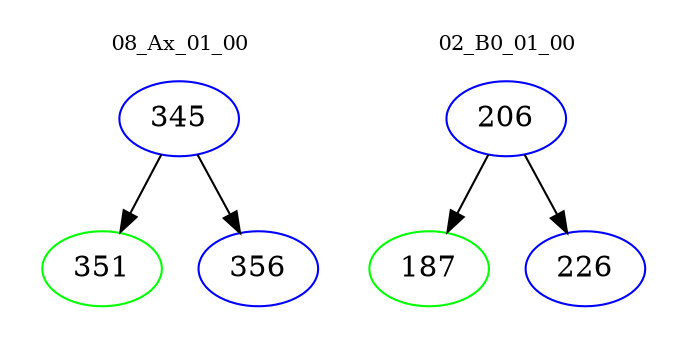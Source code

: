 digraph{
subgraph cluster_0 {
color = white
label = "08_Ax_01_00";
fontsize=10;
T0_345 [label="345", color="blue"]
T0_345 -> T0_351 [color="black"]
T0_351 [label="351", color="green"]
T0_345 -> T0_356 [color="black"]
T0_356 [label="356", color="blue"]
}
subgraph cluster_1 {
color = white
label = "02_B0_01_00";
fontsize=10;
T1_206 [label="206", color="blue"]
T1_206 -> T1_187 [color="black"]
T1_187 [label="187", color="green"]
T1_206 -> T1_226 [color="black"]
T1_226 [label="226", color="blue"]
}
}
